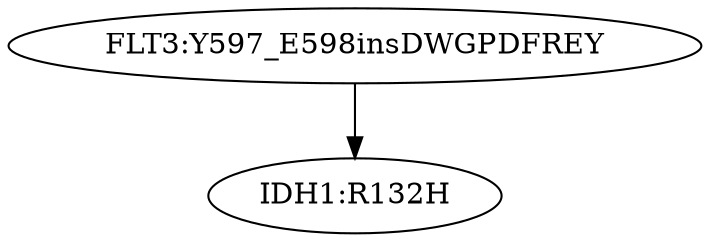 digraph pt_tree1 {
v0 [label="FLT3:Y597_E598insDWGPDFREY"];
v1 [label="IDH1:R132H"];
v0 -> v1;
}
